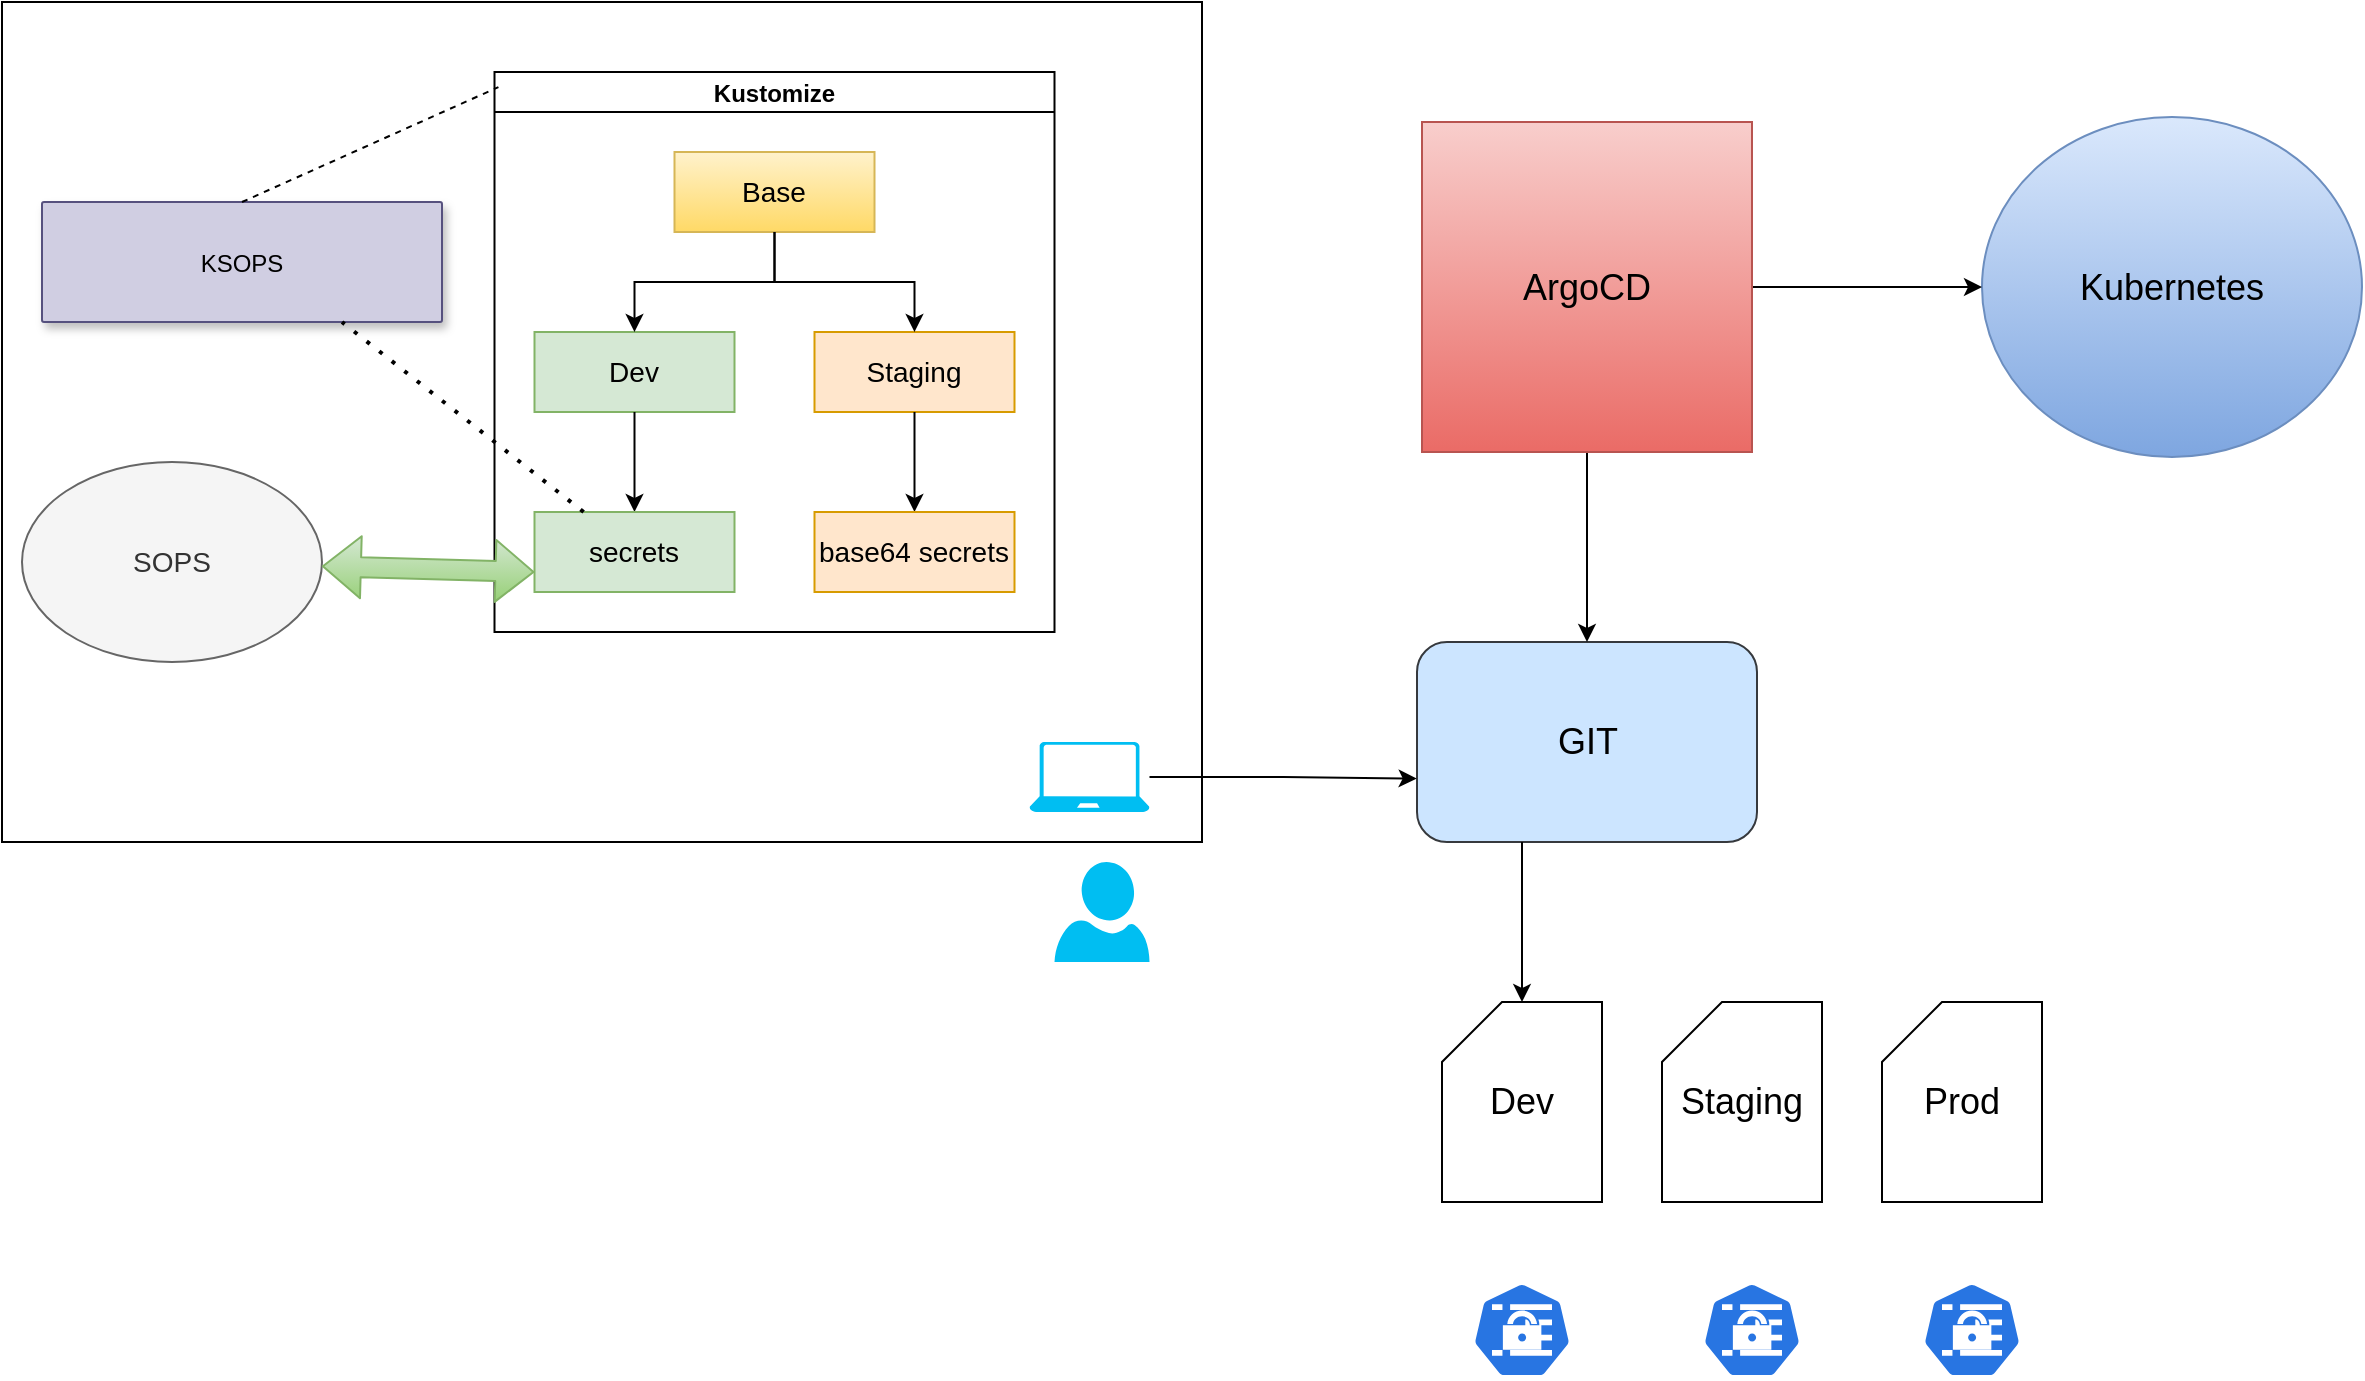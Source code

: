 <mxfile>
    <diagram id="C0SG2YhUB3NeeaddH4Fv" name="Page-1">
        <mxGraphModel dx="2155" dy="709" grid="1" gridSize="10" guides="1" tooltips="1" connect="1" arrows="1" fold="1" page="1" pageScale="1" pageWidth="850" pageHeight="1100" math="0" shadow="0">
            <root>
                <mxCell id="0"/>
                <mxCell id="1" parent="0"/>
                <mxCell id="2" value="&lt;font color=&quot;#000000&quot; style=&quot;font-size: 18px&quot;&gt;GIT&lt;/font&gt;" style="rounded=1;whiteSpace=wrap;html=1;fillColor=#cce5ff;strokeColor=#36393d;" parent="1" vertex="1">
                    <mxGeometry x="307.5" y="540" width="170" height="100" as="geometry"/>
                </mxCell>
                <mxCell id="3" value="&lt;font color=&quot;#000000&quot; style=&quot;font-size: 18px&quot;&gt;Kubernetes&lt;/font&gt;" style="ellipse;whiteSpace=wrap;html=1;gradientColor=#7ea6e0;fillColor=#dae8fc;strokeColor=#6c8ebf;" parent="1" vertex="1">
                    <mxGeometry x="590" y="277.5" width="190" height="170" as="geometry"/>
                </mxCell>
                <mxCell id="7" value="" style="edgeStyle=orthogonalEdgeStyle;rounded=0;orthogonalLoop=1;jettySize=auto;html=1;entryX=0;entryY=0.5;entryDx=0;entryDy=0;" parent="1" source="4" target="3" edge="1">
                    <mxGeometry relative="1" as="geometry">
                        <mxPoint x="382.5" y="362.5" as="targetPoint"/>
                    </mxGeometry>
                </mxCell>
                <mxCell id="9" value="" style="edgeStyle=orthogonalEdgeStyle;rounded=0;orthogonalLoop=1;jettySize=auto;html=1;" parent="1" source="4" target="2" edge="1">
                    <mxGeometry relative="1" as="geometry"/>
                </mxCell>
                <mxCell id="4" value="&lt;font color=&quot;#000000&quot; style=&quot;font-size: 18px&quot;&gt;ArgoCD&lt;/font&gt;" style="whiteSpace=wrap;html=1;aspect=fixed;gradientColor=#ea6b66;fillColor=#f8cecc;strokeColor=#b85450;" parent="1" vertex="1">
                    <mxGeometry x="310" y="280" width="165" height="165" as="geometry"/>
                </mxCell>
                <mxCell id="13" value="" style="verticalLabelPosition=bottom;html=1;verticalAlign=top;align=center;strokeColor=none;fillColor=#00BEF2;shape=mxgraph.azure.user;" parent="1" vertex="1">
                    <mxGeometry x="126.25" y="650" width="47.5" height="50" as="geometry"/>
                </mxCell>
                <mxCell id="14" value="" style="rounded=0;whiteSpace=wrap;html=1;" parent="1" vertex="1">
                    <mxGeometry x="-400" y="220" width="600" height="420" as="geometry"/>
                </mxCell>
                <mxCell id="16" value="" style="edgeStyle=orthogonalEdgeStyle;rounded=0;orthogonalLoop=1;jettySize=auto;html=1;entryX=-0.001;entryY=0.683;entryDx=0;entryDy=0;entryPerimeter=0;" parent="1" source="10" target="2" edge="1">
                    <mxGeometry relative="1" as="geometry">
                        <mxPoint x="250" y="647.5" as="targetPoint"/>
                    </mxGeometry>
                </mxCell>
                <mxCell id="10" value="" style="verticalLabelPosition=bottom;html=1;verticalAlign=top;align=center;strokeColor=none;fillColor=#00BEF2;shape=mxgraph.azure.laptop;pointerEvents=1;" parent="1" vertex="1">
                    <mxGeometry x="113.75" y="590" width="60" height="35" as="geometry"/>
                </mxCell>
                <mxCell id="24" value="Kustomize" style="swimlane;startSize=20;horizontal=1;childLayout=treeLayout;horizontalTree=0;resizable=0;containerType=tree;" parent="1" vertex="1">
                    <mxGeometry x="-153.75" y="255" width="280" height="280" as="geometry">
                        <mxRectangle x="-153.75" y="255" width="90" height="20" as="alternateBounds"/>
                    </mxGeometry>
                </mxCell>
                <mxCell id="25" value="&lt;font color=&quot;#000000&quot; style=&quot;font-size: 14px&quot;&gt;Base&lt;/font&gt;" style="whiteSpace=wrap;html=1;gradientColor=#ffd966;fillColor=#fff2cc;strokeColor=#d6b656;" parent="24" vertex="1">
                    <mxGeometry x="90" y="40" width="100" height="40" as="geometry"/>
                </mxCell>
                <mxCell id="26" value="&lt;font color=&quot;#000000&quot; style=&quot;font-size: 14px&quot;&gt;Dev&lt;/font&gt;" style="whiteSpace=wrap;html=1;fillColor=#d5e8d4;strokeColor=#82b366;" parent="24" vertex="1">
                    <mxGeometry x="20" y="130" width="100" height="40" as="geometry"/>
                </mxCell>
                <mxCell id="27" value="" style="edgeStyle=elbowEdgeStyle;elbow=vertical;html=1;rounded=0;" parent="24" source="25" target="26" edge="1">
                    <mxGeometry relative="1" as="geometry"/>
                </mxCell>
                <mxCell id="28" value="&lt;font color=&quot;#000000&quot; style=&quot;font-size: 14px&quot;&gt;Staging&lt;/font&gt;" style="whiteSpace=wrap;html=1;fillColor=#ffe6cc;strokeColor=#d79b00;" parent="24" vertex="1">
                    <mxGeometry x="160" y="130" width="100" height="40" as="geometry"/>
                </mxCell>
                <mxCell id="29" value="" style="edgeStyle=elbowEdgeStyle;elbow=vertical;html=1;rounded=0;" parent="24" source="25" target="28" edge="1">
                    <mxGeometry relative="1" as="geometry"/>
                </mxCell>
                <mxCell id="31" value="" style="edgeStyle=elbowEdgeStyle;elbow=vertical;html=1;rounded=0;" parent="24" source="26" target="32" edge="1">
                    <mxGeometry relative="1" as="geometry">
                        <mxPoint x="-50" y="335" as="sourcePoint"/>
                    </mxGeometry>
                </mxCell>
                <mxCell id="32" value="&lt;font color=&quot;#000000&quot; style=&quot;font-size: 14px&quot;&gt;secrets&lt;/font&gt;" style="whiteSpace=wrap;html=1;fillColor=#d5e8d4;strokeColor=#82b366;" parent="24" vertex="1">
                    <mxGeometry x="20" y="220" width="100" height="40" as="geometry"/>
                </mxCell>
                <mxCell id="35" value="" style="edgeStyle=elbowEdgeStyle;elbow=vertical;html=1;rounded=0;" parent="24" source="28" target="36" edge="1">
                    <mxGeometry relative="1" as="geometry">
                        <mxPoint x="-13.75" y="335" as="sourcePoint"/>
                    </mxGeometry>
                </mxCell>
                <mxCell id="36" value="&lt;font color=&quot;#000000&quot; style=&quot;font-size: 14px&quot;&gt;base64 secrets&lt;/font&gt;" style="whiteSpace=wrap;html=1;fillColor=#ffe6cc;strokeColor=#d79b00;" parent="24" vertex="1">
                    <mxGeometry x="160" y="220" width="100" height="40" as="geometry"/>
                </mxCell>
                <mxCell id="34" value="&lt;font style=&quot;font-size: 14px&quot;&gt;SOPS&lt;/font&gt;" style="ellipse;whiteSpace=wrap;html=1;fillColor=#f5f5f5;strokeColor=#666666;fontColor=#333333;" parent="1" vertex="1">
                    <mxGeometry x="-390" y="450" width="150" height="100" as="geometry"/>
                </mxCell>
                <mxCell id="37" value="KSOPS" style="strokeColor=#56517e;shadow=1;strokeWidth=1;rounded=1;absoluteArcSize=1;arcSize=2;fillColor=#d0cee2;fontColor=#000000;" parent="1" vertex="1">
                    <mxGeometry x="-380" y="320" width="200" height="60" as="geometry"/>
                </mxCell>
                <mxCell id="39" value="" style="shape=flexArrow;endArrow=classic;startArrow=classic;html=1;fontColor=#000000;entryX=0;entryY=0.75;entryDx=0;entryDy=0;gradientColor=#97d077;fillColor=#d5e8d4;strokeColor=#82b366;" parent="1" source="34" target="32" edge="1">
                    <mxGeometry width="100" height="100" relative="1" as="geometry">
                        <mxPoint x="-220" y="640" as="sourcePoint"/>
                        <mxPoint x="-120" y="540" as="targetPoint"/>
                    </mxGeometry>
                </mxCell>
                <mxCell id="40" value="" style="endArrow=none;dashed=1;html=1;fontColor=#000000;exitX=0.5;exitY=0;exitDx=0;exitDy=0;entryX=0.007;entryY=0.027;entryDx=0;entryDy=0;entryPerimeter=0;" parent="1" source="37" target="24" edge="1">
                    <mxGeometry width="50" height="50" relative="1" as="geometry">
                        <mxPoint x="-10" y="600" as="sourcePoint"/>
                        <mxPoint x="40" y="550" as="targetPoint"/>
                    </mxGeometry>
                </mxCell>
                <mxCell id="41" value="&lt;font color=&quot;#ffffff&quot; style=&quot;font-size: 14px&quot;&gt;additional plugin&lt;/font&gt;" style="text;html=1;strokeColor=none;fillColor=none;align=center;verticalAlign=middle;whiteSpace=wrap;rounded=0;fontColor=#000000;" parent="1" vertex="1">
                    <mxGeometry x="-320" y="255" width="120" height="50" as="geometry"/>
                </mxCell>
                <mxCell id="43" value="" style="endArrow=none;dashed=1;html=1;dashPattern=1 3;strokeWidth=2;fontColor=#000000;entryX=0.75;entryY=1;entryDx=0;entryDy=0;" parent="1" source="32" target="37" edge="1">
                    <mxGeometry width="50" height="50" relative="1" as="geometry">
                        <mxPoint x="-250" y="430" as="sourcePoint"/>
                        <mxPoint x="-200" y="380" as="targetPoint"/>
                    </mxGeometry>
                </mxCell>
                <mxCell id="44" value="&lt;font color=&quot;#ffffff&quot; style=&quot;font-size: 14px&quot;&gt;decrypt secrets&lt;br&gt;&lt;/font&gt;" style="text;html=1;strokeColor=none;fillColor=none;align=center;verticalAlign=middle;whiteSpace=wrap;rounded=0;fontColor=#000000;" parent="1" vertex="1">
                    <mxGeometry x="-310" y="390" width="120" height="50" as="geometry"/>
                </mxCell>
                <mxCell id="45" value="&lt;font color=&quot;#ffffff&quot; style=&quot;font-size: 18px&quot;&gt;Users Terminal&lt;/font&gt;" style="text;html=1;strokeColor=none;fillColor=none;align=center;verticalAlign=middle;whiteSpace=wrap;rounded=0;fontColor=#000000;" parent="1" vertex="1">
                    <mxGeometry x="-220" y="605" width="170" height="20" as="geometry"/>
                </mxCell>
                <mxCell id="47" value="" style="endArrow=classic;html=1;" edge="1" parent="1">
                    <mxGeometry width="50" height="50" relative="1" as="geometry">
                        <mxPoint x="360" y="640" as="sourcePoint"/>
                        <mxPoint x="360" y="720" as="targetPoint"/>
                    </mxGeometry>
                </mxCell>
                <mxCell id="48" value="&lt;font style=&quot;font-size: 18px&quot;&gt;Dev&lt;/font&gt;" style="shape=card;whiteSpace=wrap;html=1;" vertex="1" parent="1">
                    <mxGeometry x="320" y="720" width="80" height="100" as="geometry"/>
                </mxCell>
                <mxCell id="49" value="&lt;font style=&quot;font-size: 18px&quot;&gt;Staging&lt;/font&gt;" style="shape=card;whiteSpace=wrap;html=1;" vertex="1" parent="1">
                    <mxGeometry x="430" y="720" width="80" height="100" as="geometry"/>
                </mxCell>
                <mxCell id="50" value="&lt;font style=&quot;font-size: 18px&quot;&gt;Prod&lt;/font&gt;" style="shape=card;whiteSpace=wrap;html=1;" vertex="1" parent="1">
                    <mxGeometry x="540" y="720" width="80" height="100" as="geometry"/>
                </mxCell>
                <mxCell id="51" value="" style="html=1;dashed=0;whitespace=wrap;fillColor=#2875E2;strokeColor=#ffffff;points=[[0.005,0.63,0],[0.1,0.2,0],[0.9,0.2,0],[0.5,0,0],[0.995,0.63,0],[0.72,0.99,0],[0.5,1,0],[0.28,0.99,0]];shape=mxgraph.kubernetes.icon;prIcon=secret" vertex="1" parent="1">
                    <mxGeometry x="335" y="860" width="50" height="48" as="geometry"/>
                </mxCell>
                <mxCell id="52" value="" style="html=1;dashed=0;whitespace=wrap;fillColor=#2875E2;strokeColor=#ffffff;points=[[0.005,0.63,0],[0.1,0.2,0],[0.9,0.2,0],[0.5,0,0],[0.995,0.63,0],[0.72,0.99,0],[0.5,1,0],[0.28,0.99,0]];shape=mxgraph.kubernetes.icon;prIcon=secret" vertex="1" parent="1">
                    <mxGeometry x="450" y="860" width="50" height="48" as="geometry"/>
                </mxCell>
                <mxCell id="53" value="" style="html=1;dashed=0;whitespace=wrap;fillColor=#2875E2;strokeColor=#ffffff;points=[[0.005,0.63,0],[0.1,0.2,0],[0.9,0.2,0],[0.5,0,0],[0.995,0.63,0],[0.72,0.99,0],[0.5,1,0],[0.28,0.99,0]];shape=mxgraph.kubernetes.icon;prIcon=secret" vertex="1" parent="1">
                    <mxGeometry x="560" y="860" width="50" height="48" as="geometry"/>
                </mxCell>
            </root>
        </mxGraphModel>
    </diagram>
</mxfile>